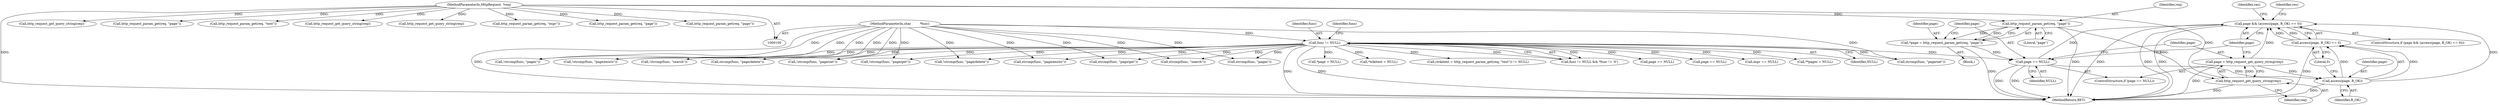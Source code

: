 digraph "0_didiwiki_5e5c796617e1712905dc5462b94bd5e6c08d15ea_0@pointer" {
"1000250" [label="(Call,page && (access(page, R_OK) == 0))"];
"1000253" [label="(Call,access(page, R_OK))"];
"1000245" [label="(Call,page = http_request_get_query_string(req))"];
"1000247" [label="(Call,http_request_get_query_string(req))"];
"1000238" [label="(Call,http_request_param_get(req, \"page\"))"];
"1000101" [label="(MethodParameterIn,HttpRequest  *req)"];
"1000242" [label="(Call,page == NULL)"];
"1000236" [label="(Call,*page = http_request_param_get(req, \"page\"))"];
"1000107" [label="(Call,func != NULL)"];
"1000103" [label="(MethodParameterIn,char         *func)"];
"1000252" [label="(Call,access(page, R_OK) == 0)"];
"1000246" [label="(Identifier,page)"];
"1000244" [label="(Identifier,NULL)"];
"1000249" [label="(ControlStructure,if (page && (access(page, R_OK) == 0)))"];
"1000259" [label="(Identifier,res)"];
"1000354" [label="(MethodReturn,RET)"];
"1000101" [label="(MethodParameterIn,HttpRequest  *req)"];
"1000294" [label="(Call,http_request_get_query_string(req))"];
"1000154" [label="(Call,!strcmp(func, \"page/set\"))"];
"1000195" [label="(Call,!strcmp(func, \"page/delete\"))"];
"1000117" [label="(Call,strcmp(func, \"page/get\"))"];
"1000272" [label="(Call,strcmp(func, \"search\"))"];
"1000237" [label="(Identifier,page)"];
"1000268" [label="(Call,strcmp(func, \"pages\"))"];
"1000103" [label="(MethodParameterIn,char         *func)"];
"1000108" [label="(Identifier,func)"];
"1000242" [label="(Call,page == NULL)"];
"1000155" [label="(Call,strcmp(func, \"page/set\"))"];
"1000251" [label="(Identifier,page)"];
"1000203" [label="(Call,http_request_param_get(req, \"page\"))"];
"1000267" [label="(Call,!strcmp(func, \"pages\"))"];
"1000253" [label="(Call,access(page, R_OK))"];
"1000172" [label="(Call,http_request_param_get(req, \"text\"))"];
"1000254" [label="(Identifier,page)"];
"1000239" [label="(Identifier,req)"];
"1000164" [label="(Call,*page = NULL)"];
"1000160" [label="(Call,*wikitext = NULL)"];
"1000169" [label="(Call,(wikitext = http_request_param_get(req, \"text\")) != NULL)"];
"1000106" [label="(Call,func != NULL && *func != '\0')"];
"1000240" [label="(Literal,\"page\")"];
"1000112" [label="(Identifier,func)"];
"1000133" [label="(Call,http_request_get_query_string(req))"];
"1000252" [label="(Call,access(page, R_OK) == 0)"];
"1000107" [label="(Call,func != NULL)"];
"1000230" [label="(Call,!strcmp(func, \"page/exists\"))"];
"1000128" [label="(Call,page == NULL)"];
"1000271" [label="(Call,!strcmp(func, \"search\"))"];
"1000207" [label="(Call,page == NULL)"];
"1000238" [label="(Call,http_request_param_get(req, \"page\"))"];
"1000196" [label="(Call,strcmp(func, \"page/delete\"))"];
"1000345" [label="(Identifier,res)"];
"1000241" [label="(ControlStructure,if (page == NULL))"];
"1000116" [label="(Call,!strcmp(func, \"page/get\"))"];
"1000231" [label="(Call,strcmp(func, \"page/exists\"))"];
"1000212" [label="(Call,http_request_get_query_string(req))"];
"1000248" [label="(Identifier,req)"];
"1000236" [label="(Call,*page = http_request_param_get(req, \"page\"))"];
"1000247" [label="(Call,http_request_get_query_string(req))"];
"1000285" [label="(Call,http_request_param_get(req, \"expr\"))"];
"1000234" [label="(Block,)"];
"1000289" [label="(Call,expr == NULL)"];
"1000255" [label="(Identifier,R_OK)"];
"1000256" [label="(Literal,0)"];
"1000277" [label="(Call,**pages = NULL)"];
"1000250" [label="(Call,page && (access(page, R_OK) == 0))"];
"1000245" [label="(Call,page = http_request_get_query_string(req))"];
"1000243" [label="(Identifier,page)"];
"1000109" [label="(Identifier,NULL)"];
"1000179" [label="(Call,http_request_param_get(req, \"page\"))"];
"1000124" [label="(Call,http_request_param_get(req, \"page\"))"];
"1000250" -> "1000249"  [label="AST: "];
"1000250" -> "1000251"  [label="CFG: "];
"1000250" -> "1000252"  [label="CFG: "];
"1000251" -> "1000250"  [label="AST: "];
"1000252" -> "1000250"  [label="AST: "];
"1000259" -> "1000250"  [label="CFG: "];
"1000345" -> "1000250"  [label="CFG: "];
"1000250" -> "1000354"  [label="DDG: "];
"1000250" -> "1000354"  [label="DDG: "];
"1000250" -> "1000354"  [label="DDG: "];
"1000253" -> "1000250"  [label="DDG: "];
"1000245" -> "1000250"  [label="DDG: "];
"1000242" -> "1000250"  [label="DDG: "];
"1000252" -> "1000250"  [label="DDG: "];
"1000252" -> "1000250"  [label="DDG: "];
"1000253" -> "1000252"  [label="AST: "];
"1000253" -> "1000255"  [label="CFG: "];
"1000254" -> "1000253"  [label="AST: "];
"1000255" -> "1000253"  [label="AST: "];
"1000256" -> "1000253"  [label="CFG: "];
"1000253" -> "1000354"  [label="DDG: "];
"1000253" -> "1000252"  [label="DDG: "];
"1000253" -> "1000252"  [label="DDG: "];
"1000245" -> "1000253"  [label="DDG: "];
"1000242" -> "1000253"  [label="DDG: "];
"1000245" -> "1000241"  [label="AST: "];
"1000245" -> "1000247"  [label="CFG: "];
"1000246" -> "1000245"  [label="AST: "];
"1000247" -> "1000245"  [label="AST: "];
"1000251" -> "1000245"  [label="CFG: "];
"1000245" -> "1000354"  [label="DDG: "];
"1000247" -> "1000245"  [label="DDG: "];
"1000247" -> "1000248"  [label="CFG: "];
"1000248" -> "1000247"  [label="AST: "];
"1000247" -> "1000354"  [label="DDG: "];
"1000238" -> "1000247"  [label="DDG: "];
"1000101" -> "1000247"  [label="DDG: "];
"1000238" -> "1000236"  [label="AST: "];
"1000238" -> "1000240"  [label="CFG: "];
"1000239" -> "1000238"  [label="AST: "];
"1000240" -> "1000238"  [label="AST: "];
"1000236" -> "1000238"  [label="CFG: "];
"1000238" -> "1000354"  [label="DDG: "];
"1000238" -> "1000236"  [label="DDG: "];
"1000238" -> "1000236"  [label="DDG: "];
"1000101" -> "1000238"  [label="DDG: "];
"1000101" -> "1000100"  [label="AST: "];
"1000101" -> "1000354"  [label="DDG: "];
"1000101" -> "1000124"  [label="DDG: "];
"1000101" -> "1000133"  [label="DDG: "];
"1000101" -> "1000172"  [label="DDG: "];
"1000101" -> "1000179"  [label="DDG: "];
"1000101" -> "1000203"  [label="DDG: "];
"1000101" -> "1000212"  [label="DDG: "];
"1000101" -> "1000285"  [label="DDG: "];
"1000101" -> "1000294"  [label="DDG: "];
"1000242" -> "1000241"  [label="AST: "];
"1000242" -> "1000244"  [label="CFG: "];
"1000243" -> "1000242"  [label="AST: "];
"1000244" -> "1000242"  [label="AST: "];
"1000246" -> "1000242"  [label="CFG: "];
"1000251" -> "1000242"  [label="CFG: "];
"1000242" -> "1000354"  [label="DDG: "];
"1000242" -> "1000354"  [label="DDG: "];
"1000236" -> "1000242"  [label="DDG: "];
"1000107" -> "1000242"  [label="DDG: "];
"1000236" -> "1000234"  [label="AST: "];
"1000237" -> "1000236"  [label="AST: "];
"1000243" -> "1000236"  [label="CFG: "];
"1000236" -> "1000354"  [label="DDG: "];
"1000107" -> "1000106"  [label="AST: "];
"1000107" -> "1000109"  [label="CFG: "];
"1000108" -> "1000107"  [label="AST: "];
"1000109" -> "1000107"  [label="AST: "];
"1000112" -> "1000107"  [label="CFG: "];
"1000106" -> "1000107"  [label="CFG: "];
"1000107" -> "1000354"  [label="DDG: "];
"1000107" -> "1000354"  [label="DDG: "];
"1000107" -> "1000106"  [label="DDG: "];
"1000107" -> "1000106"  [label="DDG: "];
"1000103" -> "1000107"  [label="DDG: "];
"1000107" -> "1000116"  [label="DDG: "];
"1000107" -> "1000117"  [label="DDG: "];
"1000107" -> "1000128"  [label="DDG: "];
"1000107" -> "1000154"  [label="DDG: "];
"1000107" -> "1000155"  [label="DDG: "];
"1000107" -> "1000160"  [label="DDG: "];
"1000107" -> "1000164"  [label="DDG: "];
"1000107" -> "1000169"  [label="DDG: "];
"1000107" -> "1000195"  [label="DDG: "];
"1000107" -> "1000196"  [label="DDG: "];
"1000107" -> "1000207"  [label="DDG: "];
"1000107" -> "1000230"  [label="DDG: "];
"1000107" -> "1000231"  [label="DDG: "];
"1000107" -> "1000267"  [label="DDG: "];
"1000107" -> "1000268"  [label="DDG: "];
"1000107" -> "1000271"  [label="DDG: "];
"1000107" -> "1000272"  [label="DDG: "];
"1000107" -> "1000277"  [label="DDG: "];
"1000107" -> "1000289"  [label="DDG: "];
"1000103" -> "1000100"  [label="AST: "];
"1000103" -> "1000354"  [label="DDG: "];
"1000103" -> "1000116"  [label="DDG: "];
"1000103" -> "1000117"  [label="DDG: "];
"1000103" -> "1000154"  [label="DDG: "];
"1000103" -> "1000155"  [label="DDG: "];
"1000103" -> "1000195"  [label="DDG: "];
"1000103" -> "1000196"  [label="DDG: "];
"1000103" -> "1000230"  [label="DDG: "];
"1000103" -> "1000231"  [label="DDG: "];
"1000103" -> "1000267"  [label="DDG: "];
"1000103" -> "1000268"  [label="DDG: "];
"1000103" -> "1000271"  [label="DDG: "];
"1000103" -> "1000272"  [label="DDG: "];
"1000252" -> "1000256"  [label="CFG: "];
"1000256" -> "1000252"  [label="AST: "];
"1000252" -> "1000354"  [label="DDG: "];
}

